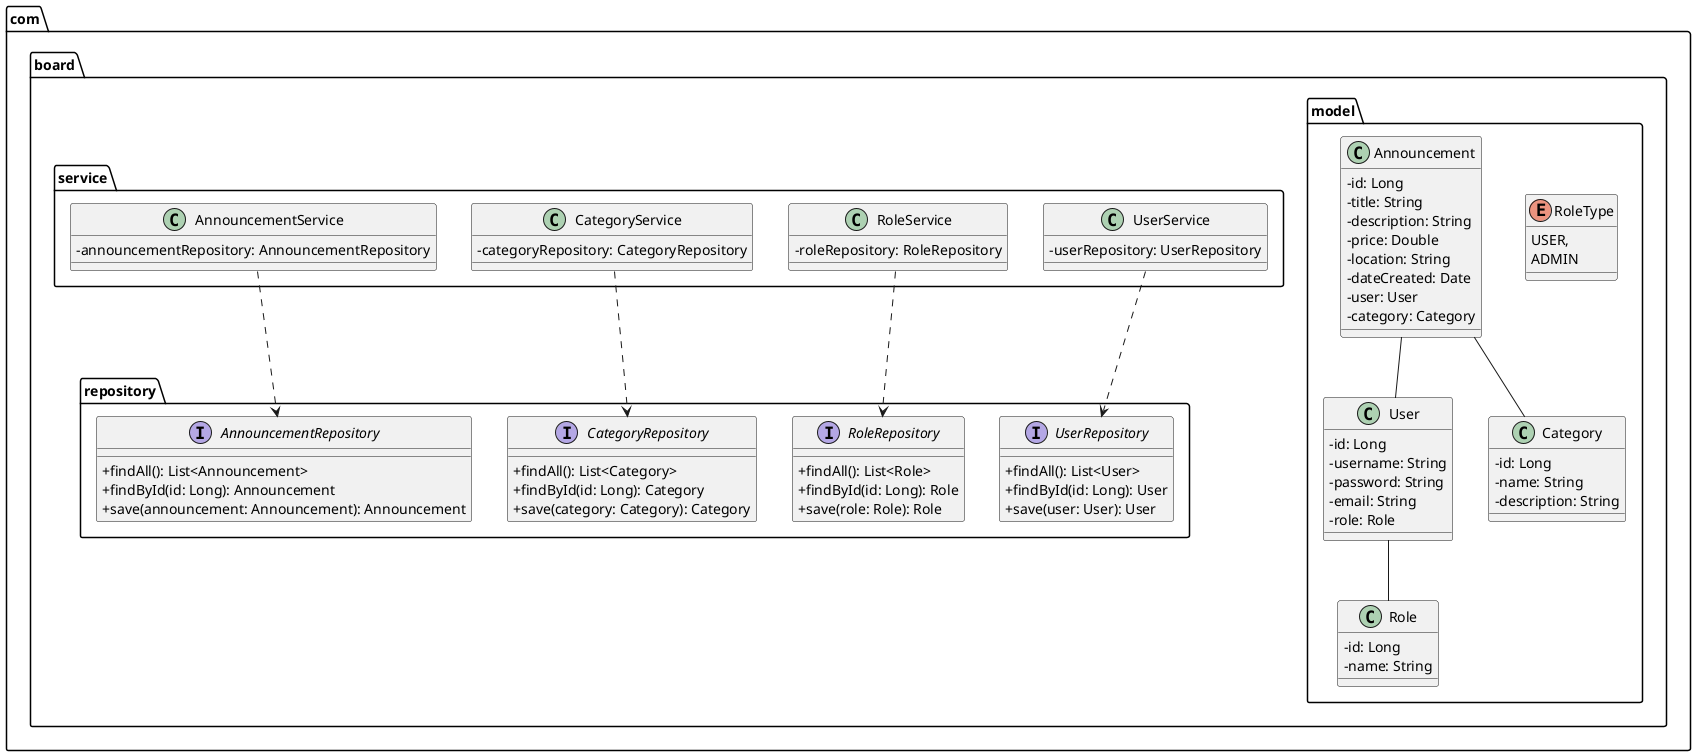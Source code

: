 @startuml
skinparam classAttributeIconSize 0

package "com.board.model" {
  class User {
    - id: Long
    - username: String
    - password: String
    - email: String
    - role: Role
  }

  class Role {
    - id: Long
    - name: String
  }

  enum RoleType {
    USER,
    ADMIN
  }

  class Category {
    - id: Long
    - name: String
    - description: String
  }

  class Announcement {
    - id: Long
    - title: String
    - description: String
    - price: Double
    - location: String
    - dateCreated: Date
    - user: User
    - category: Category
  }
}

package "com.board.service" {
  class UserService {
    - userRepository: UserRepository
  }

  class RoleService {
    - roleRepository: RoleRepository
  }

  class CategoryService {
    - categoryRepository: CategoryRepository
  }

  class AnnouncementService {
    - announcementRepository: AnnouncementRepository
  }
}

package "com.board.repository" {
  interface UserRepository {
    + findAll(): List<User>
    + findById(id: Long): User
    + save(user: User): User
  }

  interface RoleRepository {
    + findAll(): List<Role>
    + findById(id: Long): Role
    + save(role: Role): Role
  }

  interface CategoryRepository {
    + findAll(): List<Category>
    + findById(id: Long): Category
    + save(category: Category): Category
  }

  interface AnnouncementRepository {
    + findAll(): List<Announcement>
    + findById(id: Long): Announcement
    + save(announcement: Announcement): Announcement
  }
}

User -- Role
Announcement -- User
Announcement -- Category
UserService ..> UserRepository
RoleService ..> RoleRepository
CategoryService ..> CategoryRepository
AnnouncementService ..> AnnouncementRepository

@enduml
